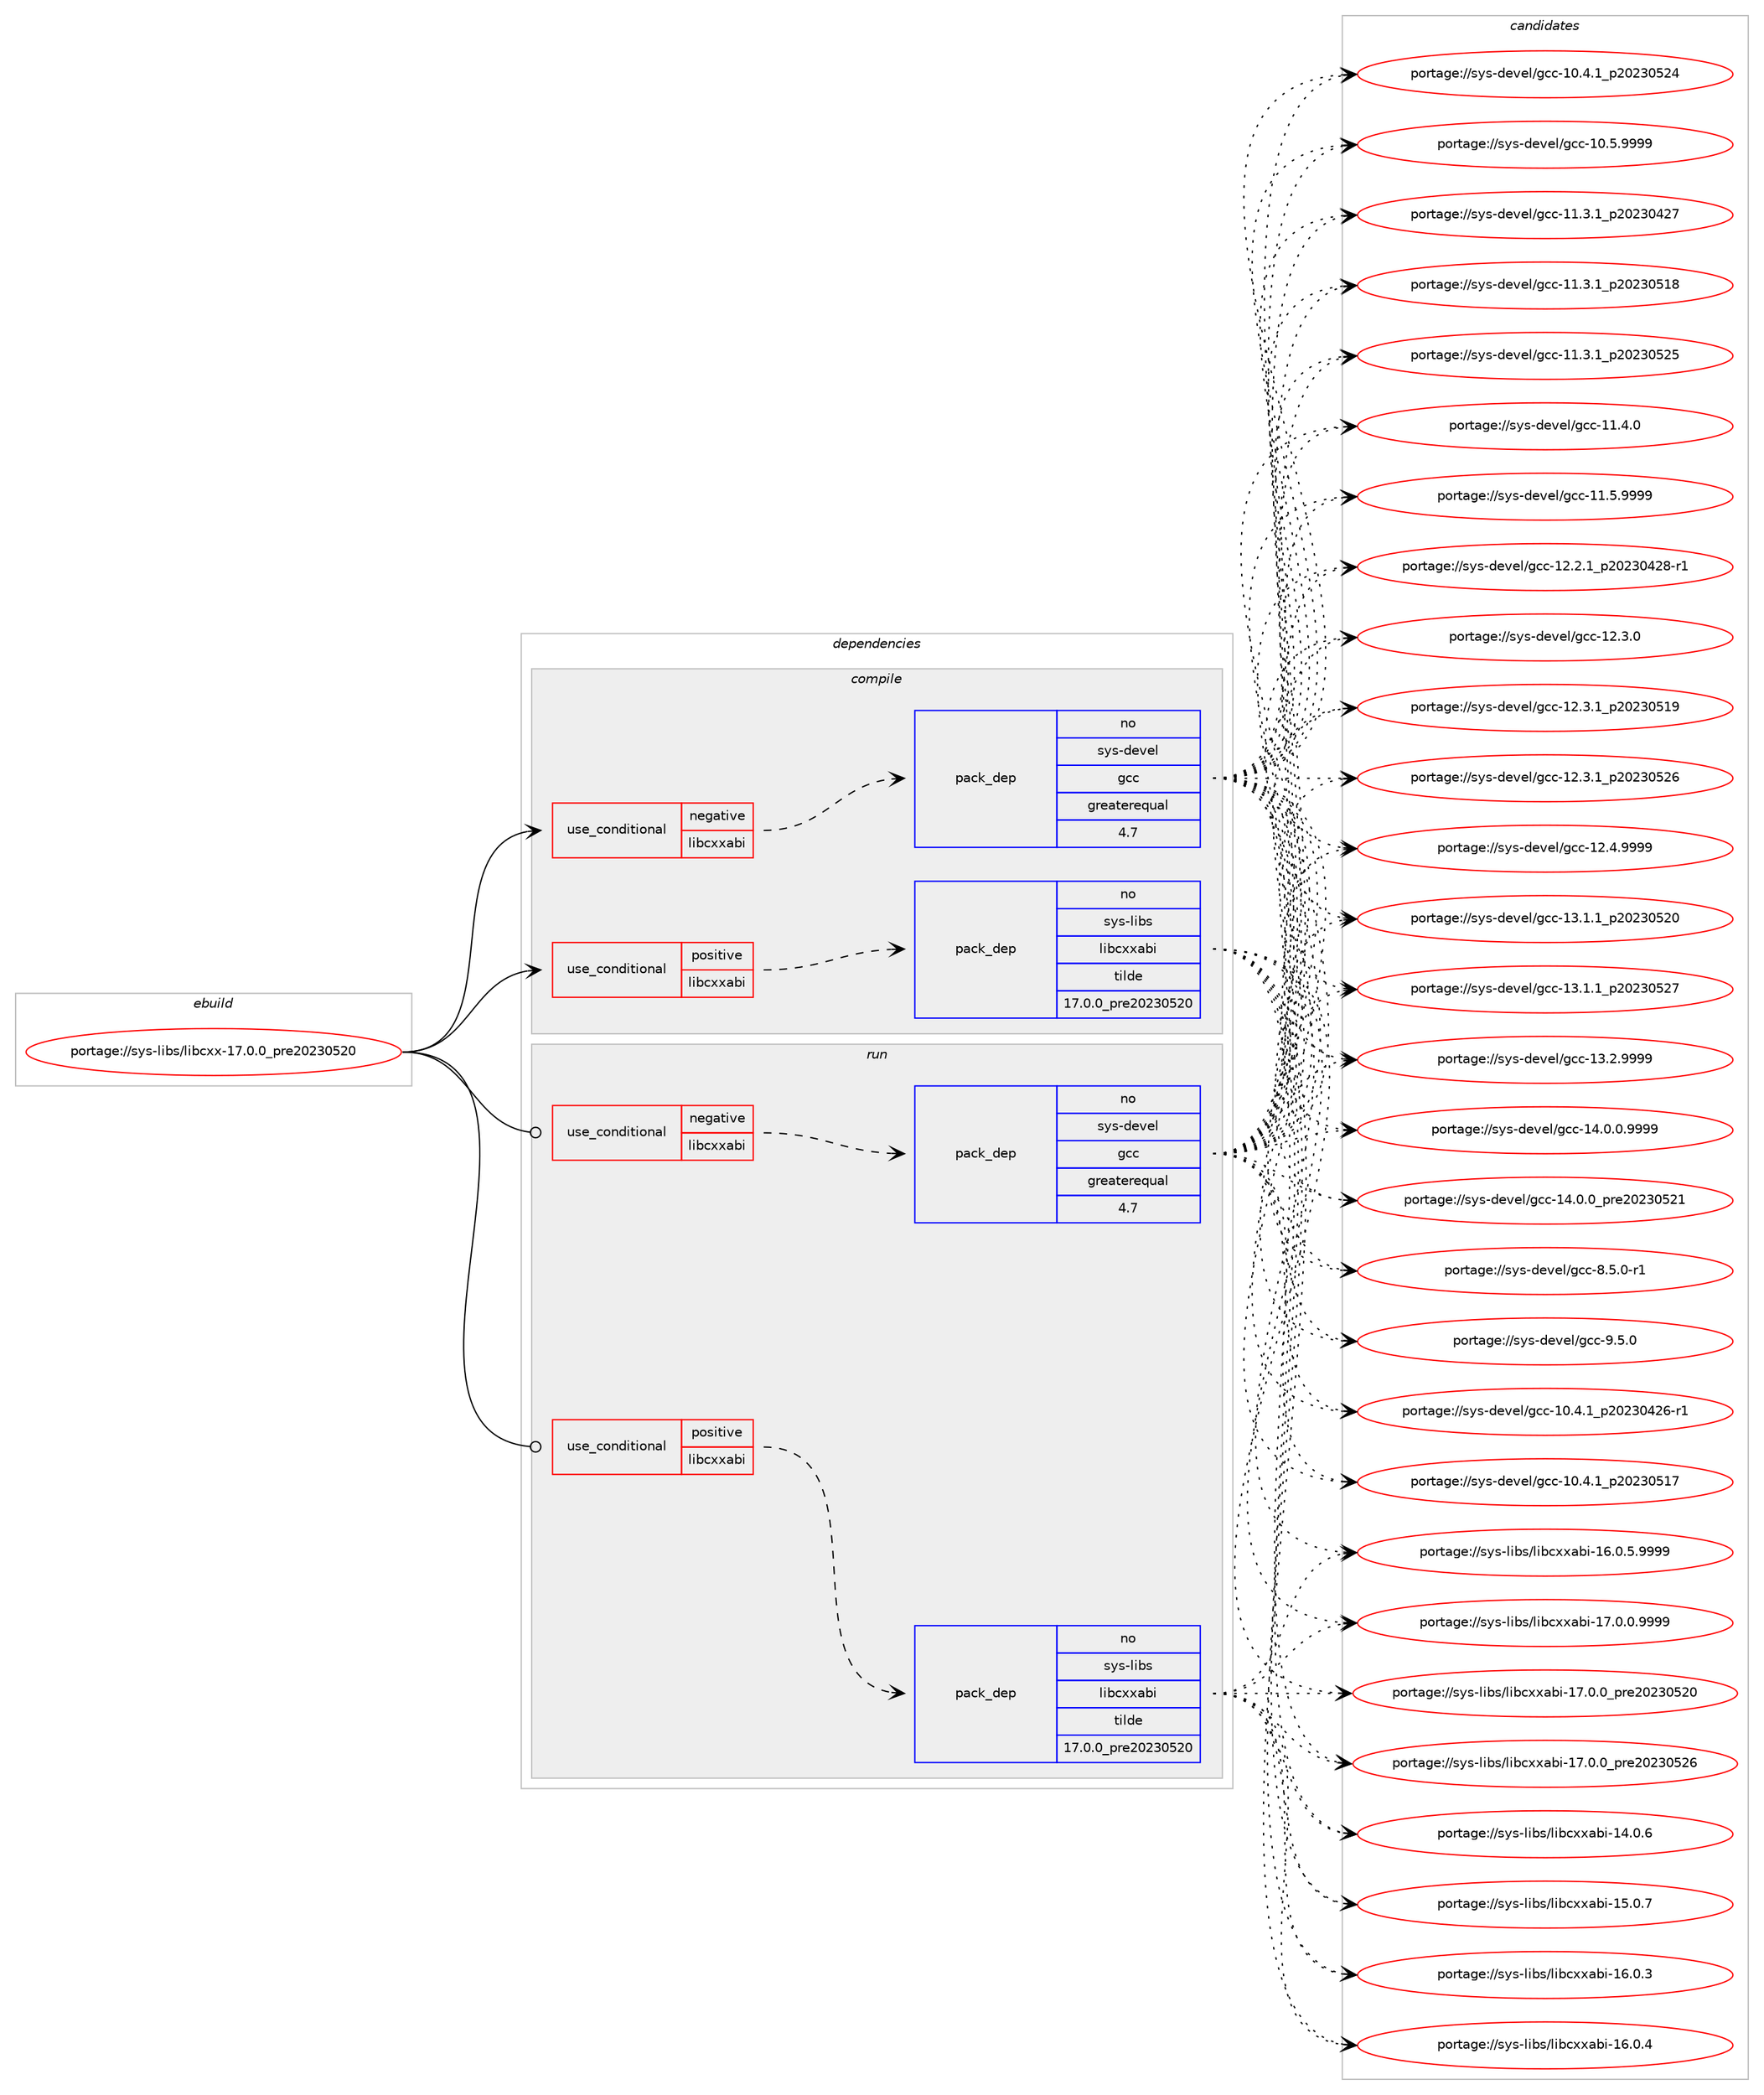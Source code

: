 digraph prolog {

# *************
# Graph options
# *************

newrank=true;
concentrate=true;
compound=true;
graph [rankdir=LR,fontname=Helvetica,fontsize=10,ranksep=1.5];#, ranksep=2.5, nodesep=0.2];
edge  [arrowhead=vee];
node  [fontname=Helvetica,fontsize=10];

# **********
# The ebuild
# **********

subgraph cluster_leftcol {
color=gray;
rank=same;
label=<<i>ebuild</i>>;
id [label="portage://sys-libs/libcxx-17.0.0_pre20230520", color=red, width=4, href="../sys-libs/libcxx-17.0.0_pre20230520.svg"];
}

# ****************
# The dependencies
# ****************

subgraph cluster_midcol {
color=gray;
label=<<i>dependencies</i>>;
subgraph cluster_compile {
fillcolor="#eeeeee";
style=filled;
label=<<i>compile</i>>;
subgraph cond2143 {
dependency3505 [label=<<TABLE BORDER="0" CELLBORDER="1" CELLSPACING="0" CELLPADDING="4"><TR><TD ROWSPAN="3" CELLPADDING="10">use_conditional</TD></TR><TR><TD>negative</TD></TR><TR><TD>libcxxabi</TD></TR></TABLE>>, shape=none, color=red];
subgraph pack1338 {
dependency3506 [label=<<TABLE BORDER="0" CELLBORDER="1" CELLSPACING="0" CELLPADDING="4" WIDTH="220"><TR><TD ROWSPAN="6" CELLPADDING="30">pack_dep</TD></TR><TR><TD WIDTH="110">no</TD></TR><TR><TD>sys-devel</TD></TR><TR><TD>gcc</TD></TR><TR><TD>greaterequal</TD></TR><TR><TD>4.7</TD></TR></TABLE>>, shape=none, color=blue];
}
dependency3505:e -> dependency3506:w [weight=20,style="dashed",arrowhead="vee"];
}
id:e -> dependency3505:w [weight=20,style="solid",arrowhead="vee"];
subgraph cond2144 {
dependency3507 [label=<<TABLE BORDER="0" CELLBORDER="1" CELLSPACING="0" CELLPADDING="4"><TR><TD ROWSPAN="3" CELLPADDING="10">use_conditional</TD></TR><TR><TD>positive</TD></TR><TR><TD>libcxxabi</TD></TR></TABLE>>, shape=none, color=red];
subgraph pack1339 {
dependency3508 [label=<<TABLE BORDER="0" CELLBORDER="1" CELLSPACING="0" CELLPADDING="4" WIDTH="220"><TR><TD ROWSPAN="6" CELLPADDING="30">pack_dep</TD></TR><TR><TD WIDTH="110">no</TD></TR><TR><TD>sys-libs</TD></TR><TR><TD>libcxxabi</TD></TR><TR><TD>tilde</TD></TR><TR><TD>17.0.0_pre20230520</TD></TR></TABLE>>, shape=none, color=blue];
}
dependency3507:e -> dependency3508:w [weight=20,style="dashed",arrowhead="vee"];
}
id:e -> dependency3507:w [weight=20,style="solid",arrowhead="vee"];
# *** BEGIN UNKNOWN DEPENDENCY TYPE (TODO) ***
# id -> package_dependency(portage://sys-libs/libcxx-17.0.0_pre20230520,install,no,sys-devel,llvm,none,[,,],[slot(17)],[])
# *** END UNKNOWN DEPENDENCY TYPE (TODO) ***

# *** BEGIN UNKNOWN DEPENDENCY TYPE (TODO) ***
# id -> package_dependency(portage://sys-libs/libcxx-17.0.0_pre20230520,install,strong,sys-devel,llvm,none,[,,],[slot(0)],[])
# *** END UNKNOWN DEPENDENCY TYPE (TODO) ***

}
subgraph cluster_compileandrun {
fillcolor="#eeeeee";
style=filled;
label=<<i>compile and run</i>>;
}
subgraph cluster_run {
fillcolor="#eeeeee";
style=filled;
label=<<i>run</i>>;
subgraph cond2145 {
dependency3509 [label=<<TABLE BORDER="0" CELLBORDER="1" CELLSPACING="0" CELLPADDING="4"><TR><TD ROWSPAN="3" CELLPADDING="10">use_conditional</TD></TR><TR><TD>negative</TD></TR><TR><TD>libcxxabi</TD></TR></TABLE>>, shape=none, color=red];
subgraph pack1340 {
dependency3510 [label=<<TABLE BORDER="0" CELLBORDER="1" CELLSPACING="0" CELLPADDING="4" WIDTH="220"><TR><TD ROWSPAN="6" CELLPADDING="30">pack_dep</TD></TR><TR><TD WIDTH="110">no</TD></TR><TR><TD>sys-devel</TD></TR><TR><TD>gcc</TD></TR><TR><TD>greaterequal</TD></TR><TR><TD>4.7</TD></TR></TABLE>>, shape=none, color=blue];
}
dependency3509:e -> dependency3510:w [weight=20,style="dashed",arrowhead="vee"];
}
id:e -> dependency3509:w [weight=20,style="solid",arrowhead="odot"];
subgraph cond2146 {
dependency3511 [label=<<TABLE BORDER="0" CELLBORDER="1" CELLSPACING="0" CELLPADDING="4"><TR><TD ROWSPAN="3" CELLPADDING="10">use_conditional</TD></TR><TR><TD>positive</TD></TR><TR><TD>libcxxabi</TD></TR></TABLE>>, shape=none, color=red];
subgraph pack1341 {
dependency3512 [label=<<TABLE BORDER="0" CELLBORDER="1" CELLSPACING="0" CELLPADDING="4" WIDTH="220"><TR><TD ROWSPAN="6" CELLPADDING="30">pack_dep</TD></TR><TR><TD WIDTH="110">no</TD></TR><TR><TD>sys-libs</TD></TR><TR><TD>libcxxabi</TD></TR><TR><TD>tilde</TD></TR><TR><TD>17.0.0_pre20230520</TD></TR></TABLE>>, shape=none, color=blue];
}
dependency3511:e -> dependency3512:w [weight=20,style="dashed",arrowhead="vee"];
}
id:e -> dependency3511:w [weight=20,style="solid",arrowhead="odot"];
}
}

# **************
# The candidates
# **************

subgraph cluster_choices {
rank=same;
color=gray;
label=<<i>candidates</i>>;

subgraph choice1338 {
color=black;
nodesep=1;
choice11512111545100101118101108471039999454948465246499511250485051485250544511449 [label="portage://sys-devel/gcc-10.4.1_p20230426-r1", color=red, width=4,href="../sys-devel/gcc-10.4.1_p20230426-r1.svg"];
choice1151211154510010111810110847103999945494846524649951125048505148534955 [label="portage://sys-devel/gcc-10.4.1_p20230517", color=red, width=4,href="../sys-devel/gcc-10.4.1_p20230517.svg"];
choice1151211154510010111810110847103999945494846524649951125048505148535052 [label="portage://sys-devel/gcc-10.4.1_p20230524", color=red, width=4,href="../sys-devel/gcc-10.4.1_p20230524.svg"];
choice1151211154510010111810110847103999945494846534657575757 [label="portage://sys-devel/gcc-10.5.9999", color=red, width=4,href="../sys-devel/gcc-10.5.9999.svg"];
choice1151211154510010111810110847103999945494946514649951125048505148525055 [label="portage://sys-devel/gcc-11.3.1_p20230427", color=red, width=4,href="../sys-devel/gcc-11.3.1_p20230427.svg"];
choice1151211154510010111810110847103999945494946514649951125048505148534956 [label="portage://sys-devel/gcc-11.3.1_p20230518", color=red, width=4,href="../sys-devel/gcc-11.3.1_p20230518.svg"];
choice1151211154510010111810110847103999945494946514649951125048505148535053 [label="portage://sys-devel/gcc-11.3.1_p20230525", color=red, width=4,href="../sys-devel/gcc-11.3.1_p20230525.svg"];
choice1151211154510010111810110847103999945494946524648 [label="portage://sys-devel/gcc-11.4.0", color=red, width=4,href="../sys-devel/gcc-11.4.0.svg"];
choice1151211154510010111810110847103999945494946534657575757 [label="portage://sys-devel/gcc-11.5.9999", color=red, width=4,href="../sys-devel/gcc-11.5.9999.svg"];
choice11512111545100101118101108471039999454950465046499511250485051485250564511449 [label="portage://sys-devel/gcc-12.2.1_p20230428-r1", color=red, width=4,href="../sys-devel/gcc-12.2.1_p20230428-r1.svg"];
choice1151211154510010111810110847103999945495046514648 [label="portage://sys-devel/gcc-12.3.0", color=red, width=4,href="../sys-devel/gcc-12.3.0.svg"];
choice1151211154510010111810110847103999945495046514649951125048505148534957 [label="portage://sys-devel/gcc-12.3.1_p20230519", color=red, width=4,href="../sys-devel/gcc-12.3.1_p20230519.svg"];
choice1151211154510010111810110847103999945495046514649951125048505148535054 [label="portage://sys-devel/gcc-12.3.1_p20230526", color=red, width=4,href="../sys-devel/gcc-12.3.1_p20230526.svg"];
choice1151211154510010111810110847103999945495046524657575757 [label="portage://sys-devel/gcc-12.4.9999", color=red, width=4,href="../sys-devel/gcc-12.4.9999.svg"];
choice1151211154510010111810110847103999945495146494649951125048505148535048 [label="portage://sys-devel/gcc-13.1.1_p20230520", color=red, width=4,href="../sys-devel/gcc-13.1.1_p20230520.svg"];
choice1151211154510010111810110847103999945495146494649951125048505148535055 [label="portage://sys-devel/gcc-13.1.1_p20230527", color=red, width=4,href="../sys-devel/gcc-13.1.1_p20230527.svg"];
choice1151211154510010111810110847103999945495146504657575757 [label="portage://sys-devel/gcc-13.2.9999", color=red, width=4,href="../sys-devel/gcc-13.2.9999.svg"];
choice11512111545100101118101108471039999454952464846484657575757 [label="portage://sys-devel/gcc-14.0.0.9999", color=red, width=4,href="../sys-devel/gcc-14.0.0.9999.svg"];
choice1151211154510010111810110847103999945495246484648951121141015048505148535049 [label="portage://sys-devel/gcc-14.0.0_pre20230521", color=red, width=4,href="../sys-devel/gcc-14.0.0_pre20230521.svg"];
choice115121115451001011181011084710399994556465346484511449 [label="portage://sys-devel/gcc-8.5.0-r1", color=red, width=4,href="../sys-devel/gcc-8.5.0-r1.svg"];
choice11512111545100101118101108471039999455746534648 [label="portage://sys-devel/gcc-9.5.0", color=red, width=4,href="../sys-devel/gcc-9.5.0.svg"];
dependency3506:e -> choice11512111545100101118101108471039999454948465246499511250485051485250544511449:w [style=dotted,weight="100"];
dependency3506:e -> choice1151211154510010111810110847103999945494846524649951125048505148534955:w [style=dotted,weight="100"];
dependency3506:e -> choice1151211154510010111810110847103999945494846524649951125048505148535052:w [style=dotted,weight="100"];
dependency3506:e -> choice1151211154510010111810110847103999945494846534657575757:w [style=dotted,weight="100"];
dependency3506:e -> choice1151211154510010111810110847103999945494946514649951125048505148525055:w [style=dotted,weight="100"];
dependency3506:e -> choice1151211154510010111810110847103999945494946514649951125048505148534956:w [style=dotted,weight="100"];
dependency3506:e -> choice1151211154510010111810110847103999945494946514649951125048505148535053:w [style=dotted,weight="100"];
dependency3506:e -> choice1151211154510010111810110847103999945494946524648:w [style=dotted,weight="100"];
dependency3506:e -> choice1151211154510010111810110847103999945494946534657575757:w [style=dotted,weight="100"];
dependency3506:e -> choice11512111545100101118101108471039999454950465046499511250485051485250564511449:w [style=dotted,weight="100"];
dependency3506:e -> choice1151211154510010111810110847103999945495046514648:w [style=dotted,weight="100"];
dependency3506:e -> choice1151211154510010111810110847103999945495046514649951125048505148534957:w [style=dotted,weight="100"];
dependency3506:e -> choice1151211154510010111810110847103999945495046514649951125048505148535054:w [style=dotted,weight="100"];
dependency3506:e -> choice1151211154510010111810110847103999945495046524657575757:w [style=dotted,weight="100"];
dependency3506:e -> choice1151211154510010111810110847103999945495146494649951125048505148535048:w [style=dotted,weight="100"];
dependency3506:e -> choice1151211154510010111810110847103999945495146494649951125048505148535055:w [style=dotted,weight="100"];
dependency3506:e -> choice1151211154510010111810110847103999945495146504657575757:w [style=dotted,weight="100"];
dependency3506:e -> choice11512111545100101118101108471039999454952464846484657575757:w [style=dotted,weight="100"];
dependency3506:e -> choice1151211154510010111810110847103999945495246484648951121141015048505148535049:w [style=dotted,weight="100"];
dependency3506:e -> choice115121115451001011181011084710399994556465346484511449:w [style=dotted,weight="100"];
dependency3506:e -> choice11512111545100101118101108471039999455746534648:w [style=dotted,weight="100"];
}
subgraph choice1339 {
color=black;
nodesep=1;
choice1151211154510810598115471081059899120120979810545495246484654 [label="portage://sys-libs/libcxxabi-14.0.6", color=red, width=4,href="../sys-libs/libcxxabi-14.0.6.svg"];
choice1151211154510810598115471081059899120120979810545495346484655 [label="portage://sys-libs/libcxxabi-15.0.7", color=red, width=4,href="../sys-libs/libcxxabi-15.0.7.svg"];
choice1151211154510810598115471081059899120120979810545495446484651 [label="portage://sys-libs/libcxxabi-16.0.3", color=red, width=4,href="../sys-libs/libcxxabi-16.0.3.svg"];
choice1151211154510810598115471081059899120120979810545495446484652 [label="portage://sys-libs/libcxxabi-16.0.4", color=red, width=4,href="../sys-libs/libcxxabi-16.0.4.svg"];
choice11512111545108105981154710810598991201209798105454954464846534657575757 [label="portage://sys-libs/libcxxabi-16.0.5.9999", color=red, width=4,href="../sys-libs/libcxxabi-16.0.5.9999.svg"];
choice11512111545108105981154710810598991201209798105454955464846484657575757 [label="portage://sys-libs/libcxxabi-17.0.0.9999", color=red, width=4,href="../sys-libs/libcxxabi-17.0.0.9999.svg"];
choice1151211154510810598115471081059899120120979810545495546484648951121141015048505148535048 [label="portage://sys-libs/libcxxabi-17.0.0_pre20230520", color=red, width=4,href="../sys-libs/libcxxabi-17.0.0_pre20230520.svg"];
choice1151211154510810598115471081059899120120979810545495546484648951121141015048505148535054 [label="portage://sys-libs/libcxxabi-17.0.0_pre20230526", color=red, width=4,href="../sys-libs/libcxxabi-17.0.0_pre20230526.svg"];
dependency3508:e -> choice1151211154510810598115471081059899120120979810545495246484654:w [style=dotted,weight="100"];
dependency3508:e -> choice1151211154510810598115471081059899120120979810545495346484655:w [style=dotted,weight="100"];
dependency3508:e -> choice1151211154510810598115471081059899120120979810545495446484651:w [style=dotted,weight="100"];
dependency3508:e -> choice1151211154510810598115471081059899120120979810545495446484652:w [style=dotted,weight="100"];
dependency3508:e -> choice11512111545108105981154710810598991201209798105454954464846534657575757:w [style=dotted,weight="100"];
dependency3508:e -> choice11512111545108105981154710810598991201209798105454955464846484657575757:w [style=dotted,weight="100"];
dependency3508:e -> choice1151211154510810598115471081059899120120979810545495546484648951121141015048505148535048:w [style=dotted,weight="100"];
dependency3508:e -> choice1151211154510810598115471081059899120120979810545495546484648951121141015048505148535054:w [style=dotted,weight="100"];
}
subgraph choice1340 {
color=black;
nodesep=1;
choice11512111545100101118101108471039999454948465246499511250485051485250544511449 [label="portage://sys-devel/gcc-10.4.1_p20230426-r1", color=red, width=4,href="../sys-devel/gcc-10.4.1_p20230426-r1.svg"];
choice1151211154510010111810110847103999945494846524649951125048505148534955 [label="portage://sys-devel/gcc-10.4.1_p20230517", color=red, width=4,href="../sys-devel/gcc-10.4.1_p20230517.svg"];
choice1151211154510010111810110847103999945494846524649951125048505148535052 [label="portage://sys-devel/gcc-10.4.1_p20230524", color=red, width=4,href="../sys-devel/gcc-10.4.1_p20230524.svg"];
choice1151211154510010111810110847103999945494846534657575757 [label="portage://sys-devel/gcc-10.5.9999", color=red, width=4,href="../sys-devel/gcc-10.5.9999.svg"];
choice1151211154510010111810110847103999945494946514649951125048505148525055 [label="portage://sys-devel/gcc-11.3.1_p20230427", color=red, width=4,href="../sys-devel/gcc-11.3.1_p20230427.svg"];
choice1151211154510010111810110847103999945494946514649951125048505148534956 [label="portage://sys-devel/gcc-11.3.1_p20230518", color=red, width=4,href="../sys-devel/gcc-11.3.1_p20230518.svg"];
choice1151211154510010111810110847103999945494946514649951125048505148535053 [label="portage://sys-devel/gcc-11.3.1_p20230525", color=red, width=4,href="../sys-devel/gcc-11.3.1_p20230525.svg"];
choice1151211154510010111810110847103999945494946524648 [label="portage://sys-devel/gcc-11.4.0", color=red, width=4,href="../sys-devel/gcc-11.4.0.svg"];
choice1151211154510010111810110847103999945494946534657575757 [label="portage://sys-devel/gcc-11.5.9999", color=red, width=4,href="../sys-devel/gcc-11.5.9999.svg"];
choice11512111545100101118101108471039999454950465046499511250485051485250564511449 [label="portage://sys-devel/gcc-12.2.1_p20230428-r1", color=red, width=4,href="../sys-devel/gcc-12.2.1_p20230428-r1.svg"];
choice1151211154510010111810110847103999945495046514648 [label="portage://sys-devel/gcc-12.3.0", color=red, width=4,href="../sys-devel/gcc-12.3.0.svg"];
choice1151211154510010111810110847103999945495046514649951125048505148534957 [label="portage://sys-devel/gcc-12.3.1_p20230519", color=red, width=4,href="../sys-devel/gcc-12.3.1_p20230519.svg"];
choice1151211154510010111810110847103999945495046514649951125048505148535054 [label="portage://sys-devel/gcc-12.3.1_p20230526", color=red, width=4,href="../sys-devel/gcc-12.3.1_p20230526.svg"];
choice1151211154510010111810110847103999945495046524657575757 [label="portage://sys-devel/gcc-12.4.9999", color=red, width=4,href="../sys-devel/gcc-12.4.9999.svg"];
choice1151211154510010111810110847103999945495146494649951125048505148535048 [label="portage://sys-devel/gcc-13.1.1_p20230520", color=red, width=4,href="../sys-devel/gcc-13.1.1_p20230520.svg"];
choice1151211154510010111810110847103999945495146494649951125048505148535055 [label="portage://sys-devel/gcc-13.1.1_p20230527", color=red, width=4,href="../sys-devel/gcc-13.1.1_p20230527.svg"];
choice1151211154510010111810110847103999945495146504657575757 [label="portage://sys-devel/gcc-13.2.9999", color=red, width=4,href="../sys-devel/gcc-13.2.9999.svg"];
choice11512111545100101118101108471039999454952464846484657575757 [label="portage://sys-devel/gcc-14.0.0.9999", color=red, width=4,href="../sys-devel/gcc-14.0.0.9999.svg"];
choice1151211154510010111810110847103999945495246484648951121141015048505148535049 [label="portage://sys-devel/gcc-14.0.0_pre20230521", color=red, width=4,href="../sys-devel/gcc-14.0.0_pre20230521.svg"];
choice115121115451001011181011084710399994556465346484511449 [label="portage://sys-devel/gcc-8.5.0-r1", color=red, width=4,href="../sys-devel/gcc-8.5.0-r1.svg"];
choice11512111545100101118101108471039999455746534648 [label="portage://sys-devel/gcc-9.5.0", color=red, width=4,href="../sys-devel/gcc-9.5.0.svg"];
dependency3510:e -> choice11512111545100101118101108471039999454948465246499511250485051485250544511449:w [style=dotted,weight="100"];
dependency3510:e -> choice1151211154510010111810110847103999945494846524649951125048505148534955:w [style=dotted,weight="100"];
dependency3510:e -> choice1151211154510010111810110847103999945494846524649951125048505148535052:w [style=dotted,weight="100"];
dependency3510:e -> choice1151211154510010111810110847103999945494846534657575757:w [style=dotted,weight="100"];
dependency3510:e -> choice1151211154510010111810110847103999945494946514649951125048505148525055:w [style=dotted,weight="100"];
dependency3510:e -> choice1151211154510010111810110847103999945494946514649951125048505148534956:w [style=dotted,weight="100"];
dependency3510:e -> choice1151211154510010111810110847103999945494946514649951125048505148535053:w [style=dotted,weight="100"];
dependency3510:e -> choice1151211154510010111810110847103999945494946524648:w [style=dotted,weight="100"];
dependency3510:e -> choice1151211154510010111810110847103999945494946534657575757:w [style=dotted,weight="100"];
dependency3510:e -> choice11512111545100101118101108471039999454950465046499511250485051485250564511449:w [style=dotted,weight="100"];
dependency3510:e -> choice1151211154510010111810110847103999945495046514648:w [style=dotted,weight="100"];
dependency3510:e -> choice1151211154510010111810110847103999945495046514649951125048505148534957:w [style=dotted,weight="100"];
dependency3510:e -> choice1151211154510010111810110847103999945495046514649951125048505148535054:w [style=dotted,weight="100"];
dependency3510:e -> choice1151211154510010111810110847103999945495046524657575757:w [style=dotted,weight="100"];
dependency3510:e -> choice1151211154510010111810110847103999945495146494649951125048505148535048:w [style=dotted,weight="100"];
dependency3510:e -> choice1151211154510010111810110847103999945495146494649951125048505148535055:w [style=dotted,weight="100"];
dependency3510:e -> choice1151211154510010111810110847103999945495146504657575757:w [style=dotted,weight="100"];
dependency3510:e -> choice11512111545100101118101108471039999454952464846484657575757:w [style=dotted,weight="100"];
dependency3510:e -> choice1151211154510010111810110847103999945495246484648951121141015048505148535049:w [style=dotted,weight="100"];
dependency3510:e -> choice115121115451001011181011084710399994556465346484511449:w [style=dotted,weight="100"];
dependency3510:e -> choice11512111545100101118101108471039999455746534648:w [style=dotted,weight="100"];
}
subgraph choice1341 {
color=black;
nodesep=1;
choice1151211154510810598115471081059899120120979810545495246484654 [label="portage://sys-libs/libcxxabi-14.0.6", color=red, width=4,href="../sys-libs/libcxxabi-14.0.6.svg"];
choice1151211154510810598115471081059899120120979810545495346484655 [label="portage://sys-libs/libcxxabi-15.0.7", color=red, width=4,href="../sys-libs/libcxxabi-15.0.7.svg"];
choice1151211154510810598115471081059899120120979810545495446484651 [label="portage://sys-libs/libcxxabi-16.0.3", color=red, width=4,href="../sys-libs/libcxxabi-16.0.3.svg"];
choice1151211154510810598115471081059899120120979810545495446484652 [label="portage://sys-libs/libcxxabi-16.0.4", color=red, width=4,href="../sys-libs/libcxxabi-16.0.4.svg"];
choice11512111545108105981154710810598991201209798105454954464846534657575757 [label="portage://sys-libs/libcxxabi-16.0.5.9999", color=red, width=4,href="../sys-libs/libcxxabi-16.0.5.9999.svg"];
choice11512111545108105981154710810598991201209798105454955464846484657575757 [label="portage://sys-libs/libcxxabi-17.0.0.9999", color=red, width=4,href="../sys-libs/libcxxabi-17.0.0.9999.svg"];
choice1151211154510810598115471081059899120120979810545495546484648951121141015048505148535048 [label="portage://sys-libs/libcxxabi-17.0.0_pre20230520", color=red, width=4,href="../sys-libs/libcxxabi-17.0.0_pre20230520.svg"];
choice1151211154510810598115471081059899120120979810545495546484648951121141015048505148535054 [label="portage://sys-libs/libcxxabi-17.0.0_pre20230526", color=red, width=4,href="../sys-libs/libcxxabi-17.0.0_pre20230526.svg"];
dependency3512:e -> choice1151211154510810598115471081059899120120979810545495246484654:w [style=dotted,weight="100"];
dependency3512:e -> choice1151211154510810598115471081059899120120979810545495346484655:w [style=dotted,weight="100"];
dependency3512:e -> choice1151211154510810598115471081059899120120979810545495446484651:w [style=dotted,weight="100"];
dependency3512:e -> choice1151211154510810598115471081059899120120979810545495446484652:w [style=dotted,weight="100"];
dependency3512:e -> choice11512111545108105981154710810598991201209798105454954464846534657575757:w [style=dotted,weight="100"];
dependency3512:e -> choice11512111545108105981154710810598991201209798105454955464846484657575757:w [style=dotted,weight="100"];
dependency3512:e -> choice1151211154510810598115471081059899120120979810545495546484648951121141015048505148535048:w [style=dotted,weight="100"];
dependency3512:e -> choice1151211154510810598115471081059899120120979810545495546484648951121141015048505148535054:w [style=dotted,weight="100"];
}
}

}
